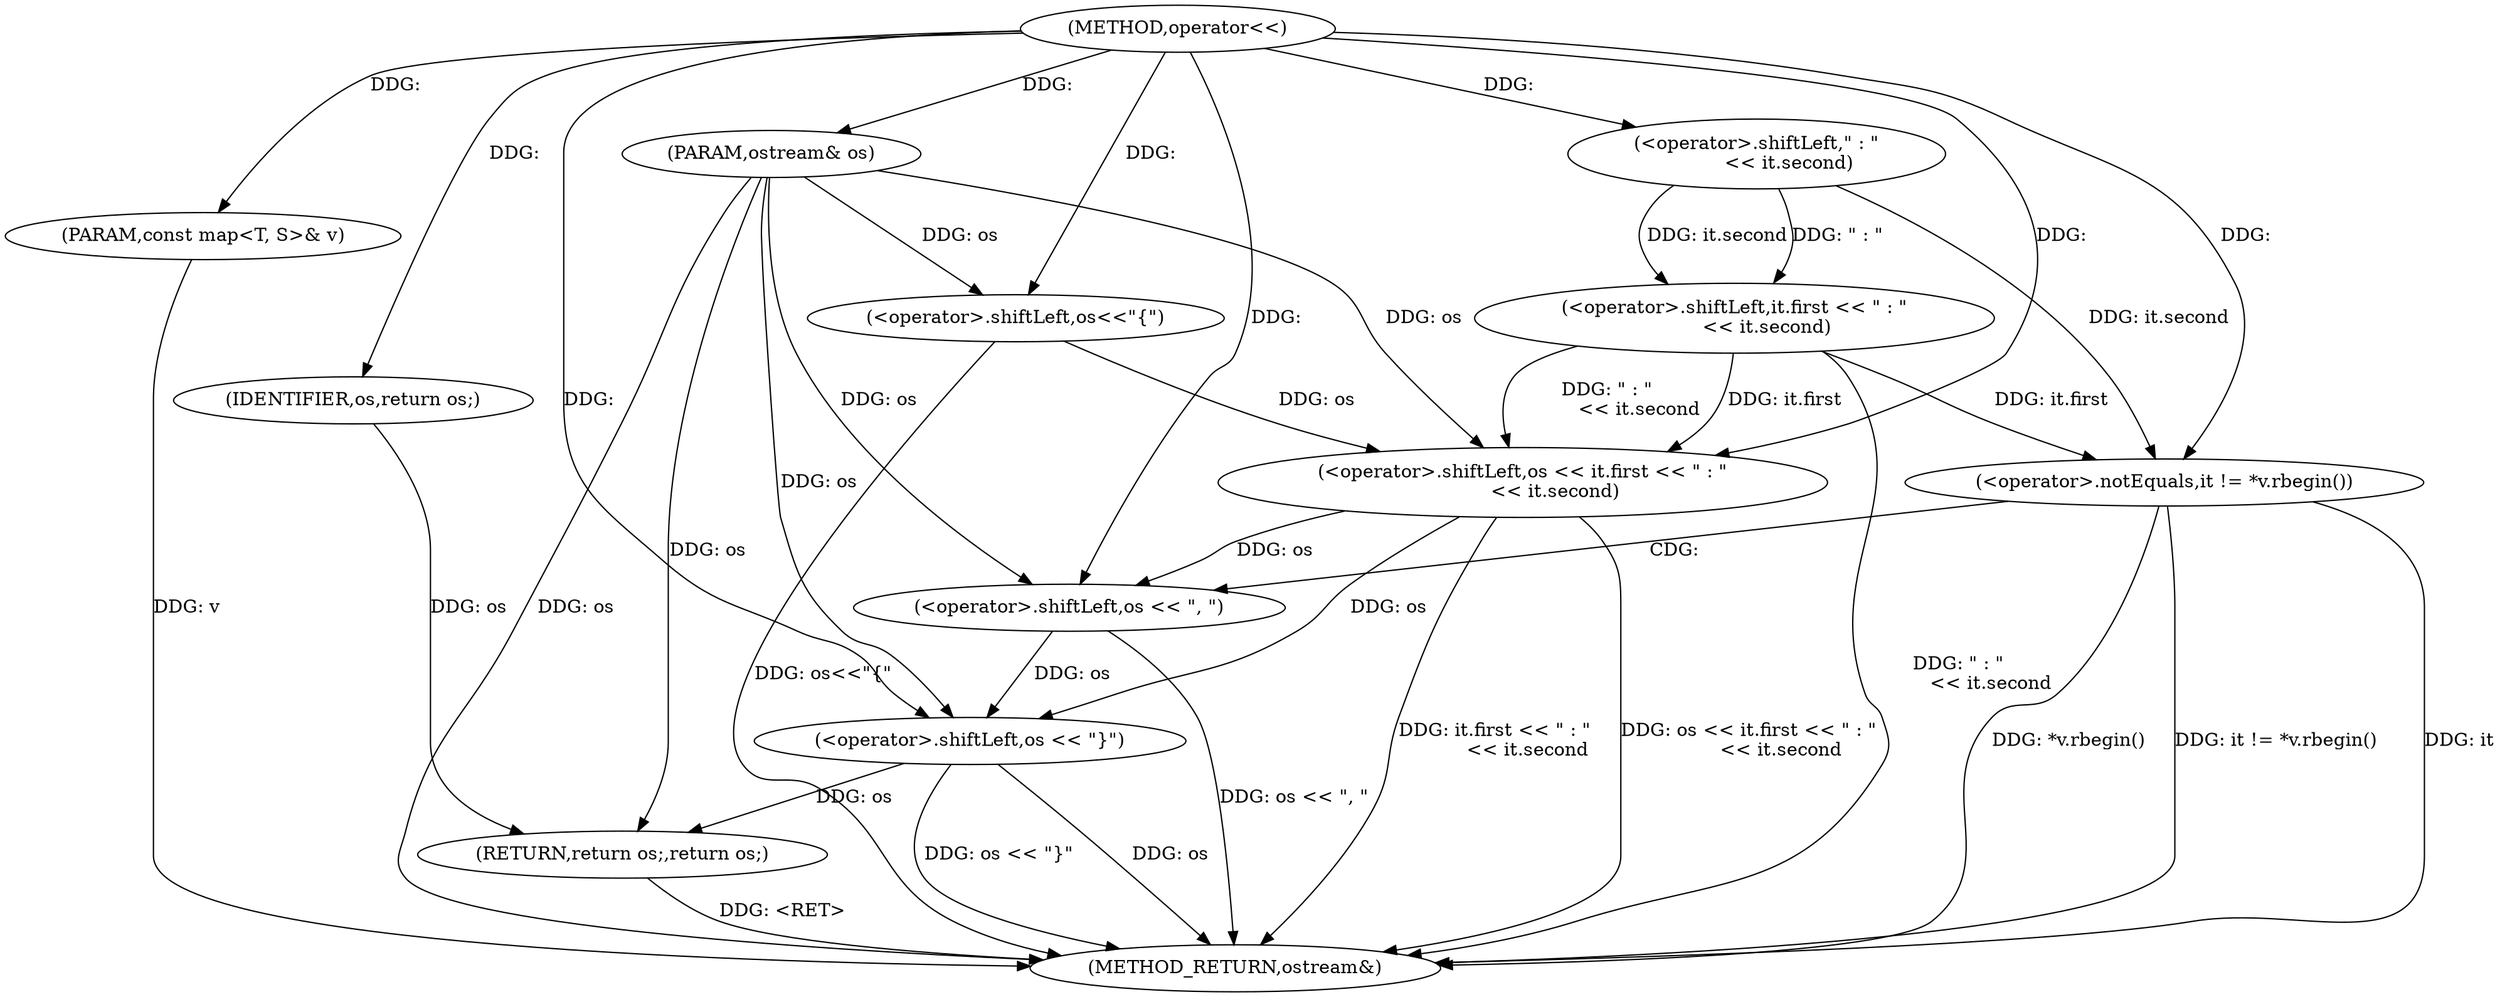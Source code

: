 digraph "operator<<" {  
"1000170" [label = "(METHOD,operator<<)" ]
"1000203" [label = "(METHOD_RETURN,ostream&)" ]
"1000171" [label = "(PARAM,ostream& os)" ]
"1000172" [label = "(PARAM,const map<T, S>& v)" ]
"1000174" [label = "(<operator>.shiftLeft,os<<\"{\")" ]
"1000198" [label = "(<operator>.shiftLeft,os << \"}\")" ]
"1000201" [label = "(RETURN,return os;,return os;)" ]
"1000179" [label = "(<operator>.shiftLeft,os << it.first << \" : \"\n           << it.second)" ]
"1000202" [label = "(IDENTIFIER,os,return os;)" ]
"1000191" [label = "(<operator>.notEquals,it != *v.rbegin())" ]
"1000195" [label = "(<operator>.shiftLeft,os << \", \")" ]
"1000181" [label = "(<operator>.shiftLeft,it.first << \" : \"\n           << it.second)" ]
"1000185" [label = "(<operator>.shiftLeft,\" : \"\n           << it.second)" ]
  "1000201" -> "1000203"  [ label = "DDG: <RET>"] 
  "1000171" -> "1000203"  [ label = "DDG: os"] 
  "1000172" -> "1000203"  [ label = "DDG: v"] 
  "1000174" -> "1000203"  [ label = "DDG: os<<\"{\""] 
  "1000181" -> "1000203"  [ label = "DDG: \" : \"\n           << it.second"] 
  "1000179" -> "1000203"  [ label = "DDG: it.first << \" : \"\n           << it.second"] 
  "1000179" -> "1000203"  [ label = "DDG: os << it.first << \" : \"\n           << it.second"] 
  "1000191" -> "1000203"  [ label = "DDG: it"] 
  "1000191" -> "1000203"  [ label = "DDG: *v.rbegin()"] 
  "1000191" -> "1000203"  [ label = "DDG: it != *v.rbegin()"] 
  "1000195" -> "1000203"  [ label = "DDG: os << \", \""] 
  "1000198" -> "1000203"  [ label = "DDG: os"] 
  "1000198" -> "1000203"  [ label = "DDG: os << \"}\""] 
  "1000170" -> "1000171"  [ label = "DDG: "] 
  "1000170" -> "1000172"  [ label = "DDG: "] 
  "1000202" -> "1000201"  [ label = "DDG: os"] 
  "1000198" -> "1000201"  [ label = "DDG: os"] 
  "1000171" -> "1000201"  [ label = "DDG: os"] 
  "1000171" -> "1000174"  [ label = "DDG: os"] 
  "1000170" -> "1000174"  [ label = "DDG: "] 
  "1000179" -> "1000198"  [ label = "DDG: os"] 
  "1000195" -> "1000198"  [ label = "DDG: os"] 
  "1000171" -> "1000198"  [ label = "DDG: os"] 
  "1000170" -> "1000198"  [ label = "DDG: "] 
  "1000170" -> "1000202"  [ label = "DDG: "] 
  "1000174" -> "1000179"  [ label = "DDG: os"] 
  "1000171" -> "1000179"  [ label = "DDG: os"] 
  "1000170" -> "1000179"  [ label = "DDG: "] 
  "1000181" -> "1000179"  [ label = "DDG: it.first"] 
  "1000181" -> "1000179"  [ label = "DDG: \" : \"\n           << it.second"] 
  "1000185" -> "1000181"  [ label = "DDG: it.second"] 
  "1000185" -> "1000181"  [ label = "DDG: \" : \""] 
  "1000181" -> "1000191"  [ label = "DDG: it.first"] 
  "1000185" -> "1000191"  [ label = "DDG: it.second"] 
  "1000170" -> "1000191"  [ label = "DDG: "] 
  "1000179" -> "1000195"  [ label = "DDG: os"] 
  "1000171" -> "1000195"  [ label = "DDG: os"] 
  "1000170" -> "1000195"  [ label = "DDG: "] 
  "1000170" -> "1000185"  [ label = "DDG: "] 
  "1000191" -> "1000195"  [ label = "CDG: "] 
}
